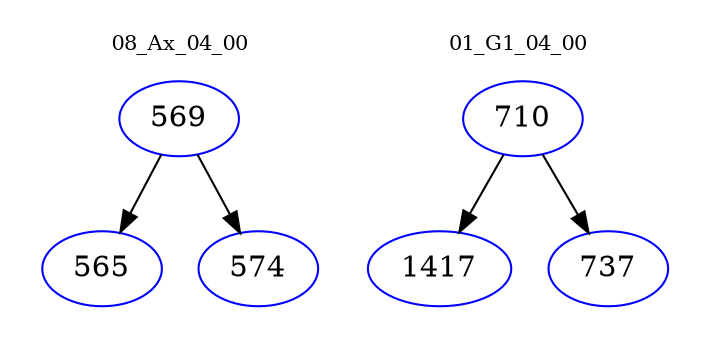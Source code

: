 digraph{
subgraph cluster_0 {
color = white
label = "08_Ax_04_00";
fontsize=10;
T0_569 [label="569", color="blue"]
T0_569 -> T0_565 [color="black"]
T0_565 [label="565", color="blue"]
T0_569 -> T0_574 [color="black"]
T0_574 [label="574", color="blue"]
}
subgraph cluster_1 {
color = white
label = "01_G1_04_00";
fontsize=10;
T1_710 [label="710", color="blue"]
T1_710 -> T1_1417 [color="black"]
T1_1417 [label="1417", color="blue"]
T1_710 -> T1_737 [color="black"]
T1_737 [label="737", color="blue"]
}
}
